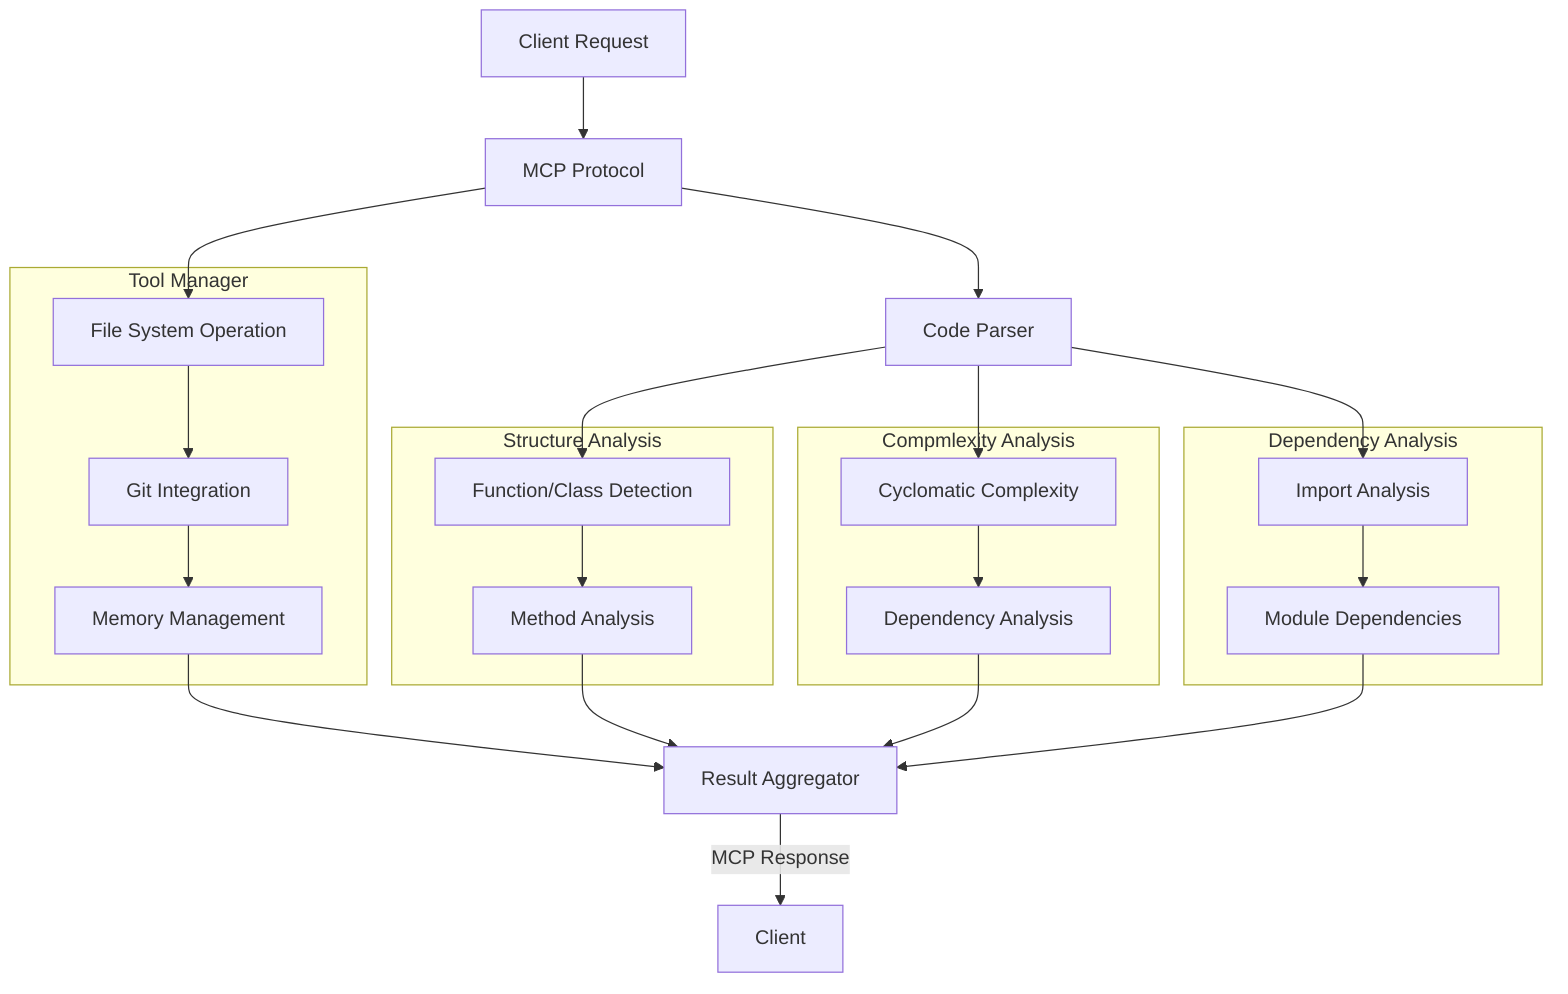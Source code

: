 flowchart TD
    A[Client Request] --> B[MCP Protocol] --> C[Code Parser] 

    subgraph Tool Manager
        D[File System Operation]
        E[Git Integration]
        F[Memory Management]
    end 

    subgraph Structure Analysis 
        G[Function/Class Detection]
        H[Method Analysis]
    end 

    subgraph Compmlexity Analysis 
        I[Cyclomatic Complexity] 
        J[Dependency Analysis] 
    end 

    subgraph Dependency Analysis 
        K[Import Analysis]
        L[Module Dependencies]
    end 

    B --> D 
    D --> E 
    E --> F 
    C --> G 
    G --> H 
    C --> I 
    I --> J 
    C --> K 
    K --> L 

    F & H & J & L --> M[Result Aggregator]    

    M -->|MCP Response| N[Client]
